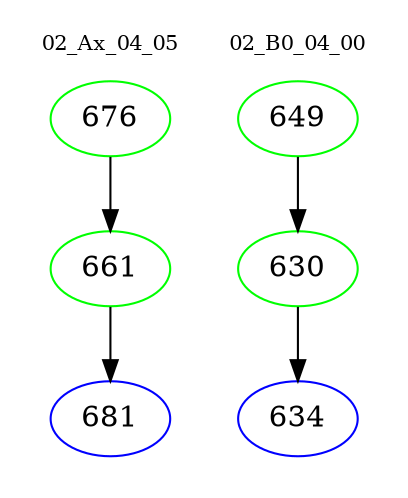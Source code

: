 digraph{
subgraph cluster_0 {
color = white
label = "02_Ax_04_05";
fontsize=10;
T0_676 [label="676", color="green"]
T0_676 -> T0_661 [color="black"]
T0_661 [label="661", color="green"]
T0_661 -> T0_681 [color="black"]
T0_681 [label="681", color="blue"]
}
subgraph cluster_1 {
color = white
label = "02_B0_04_00";
fontsize=10;
T1_649 [label="649", color="green"]
T1_649 -> T1_630 [color="black"]
T1_630 [label="630", color="green"]
T1_630 -> T1_634 [color="black"]
T1_634 [label="634", color="blue"]
}
}
